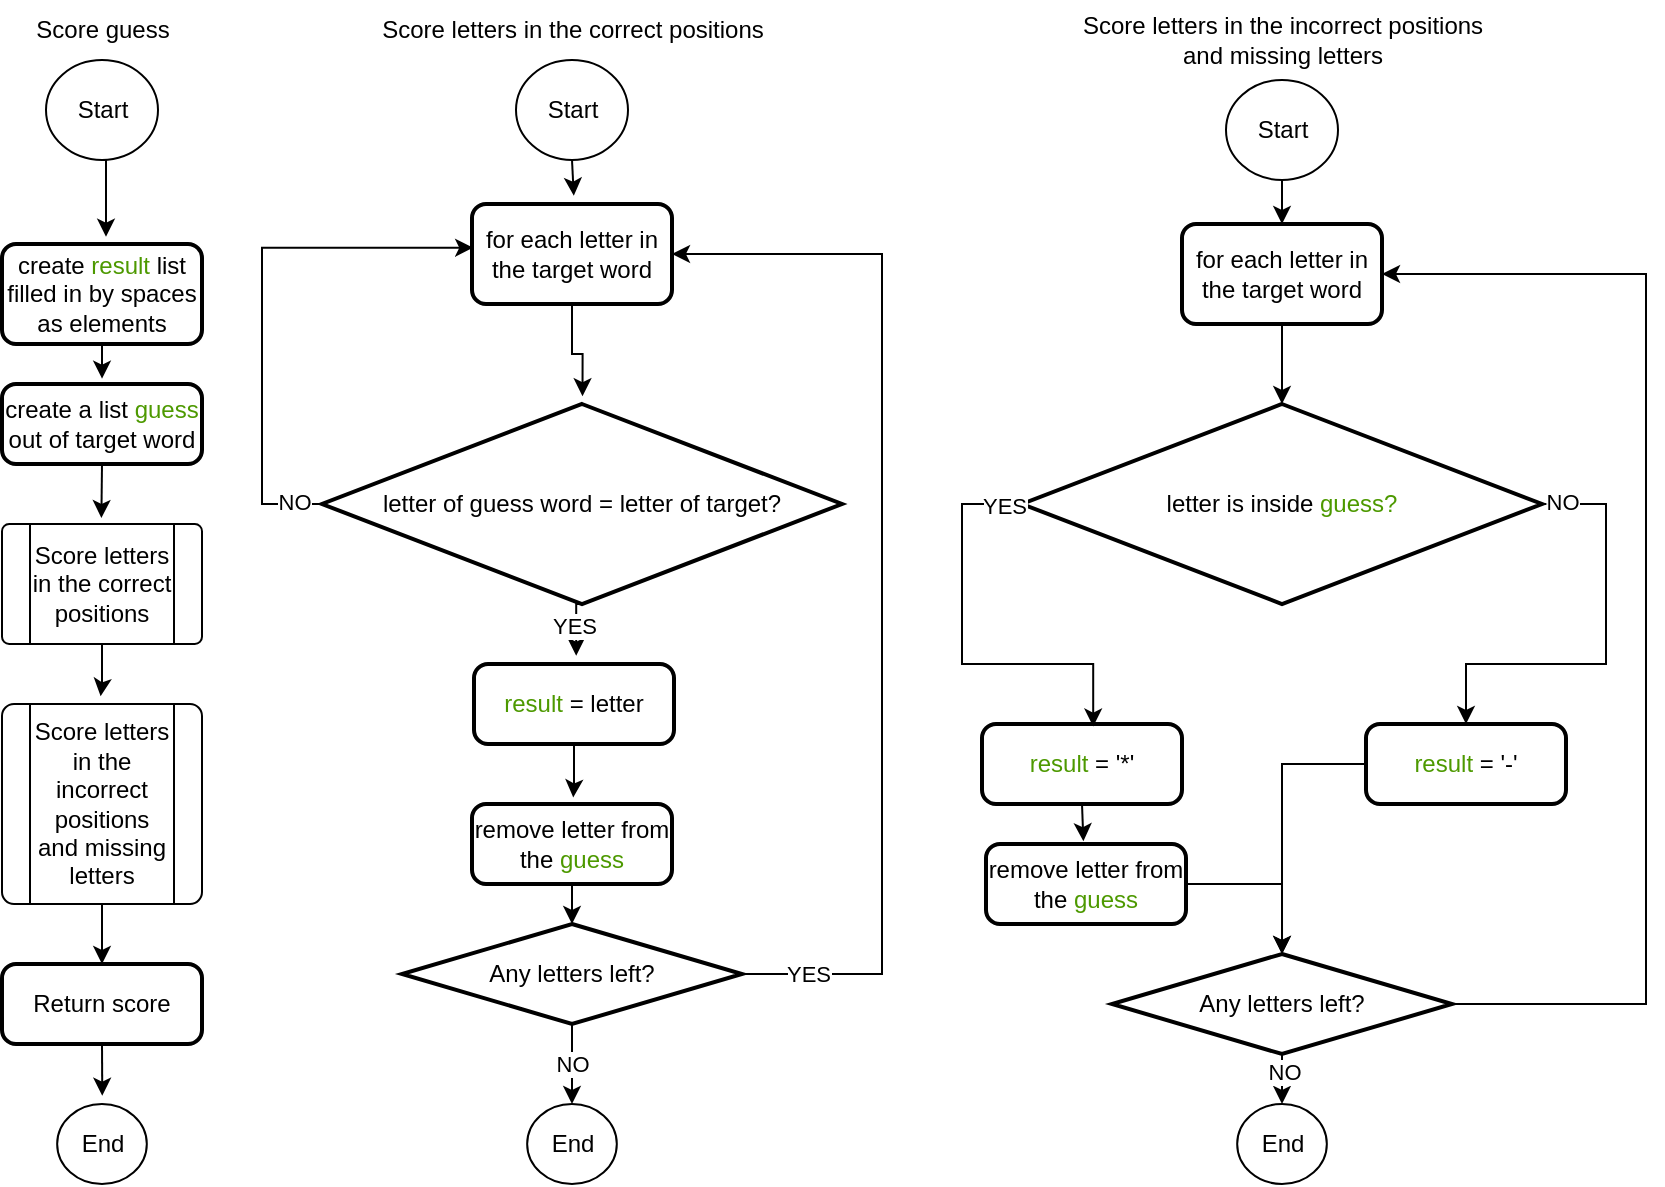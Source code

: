 <mxfile version="22.0.4" type="github">
  <diagram id="C5RBs43oDa-KdzZeNtuy" name="Page-1">
    <mxGraphModel dx="1185" dy="639" grid="1" gridSize="10" guides="1" tooltips="1" connect="1" arrows="1" fold="1" page="1" pageScale="1" pageWidth="827" pageHeight="1169" math="0" shadow="0">
      <root>
        <mxCell id="WIyWlLk6GJQsqaUBKTNV-0" />
        <mxCell id="WIyWlLk6GJQsqaUBKTNV-1" parent="WIyWlLk6GJQsqaUBKTNV-0" />
        <mxCell id="mHFNcIPVEUMlUCmuqHuO-12" style="edgeStyle=orthogonalEdgeStyle;rounded=0;orthogonalLoop=1;jettySize=auto;html=1;exitX=0.5;exitY=1;exitDx=0;exitDy=0;entryX=0.497;entryY=-0.05;entryDx=0;entryDy=0;entryPerimeter=0;" parent="WIyWlLk6GJQsqaUBKTNV-1" source="mHFNcIPVEUMlUCmuqHuO-5" target="mHFNcIPVEUMlUCmuqHuO-14" edge="1">
          <mxGeometry relative="1" as="geometry">
            <mxPoint x="120" y="290" as="targetPoint" />
          </mxGeometry>
        </mxCell>
        <mxCell id="mHFNcIPVEUMlUCmuqHuO-5" value="create a list &lt;font color=&quot;#4d9900&quot;&gt;guess&lt;/font&gt; out of target word" style="rounded=1;whiteSpace=wrap;html=1;absoluteArcSize=1;arcSize=14;strokeWidth=2;" parent="WIyWlLk6GJQsqaUBKTNV-1" vertex="1">
          <mxGeometry x="70" y="220" width="100" height="40" as="geometry" />
        </mxCell>
        <mxCell id="mHFNcIPVEUMlUCmuqHuO-6" value="Start" style="verticalLabelPosition=middle;verticalAlign=middle;html=1;shape=mxgraph.flowchart.on-page_reference;labelPosition=center;align=center;" parent="WIyWlLk6GJQsqaUBKTNV-1" vertex="1">
          <mxGeometry x="92" y="58" width="56" height="50" as="geometry" />
        </mxCell>
        <mxCell id="mHFNcIPVEUMlUCmuqHuO-8" value="create &lt;font color=&quot;#4d9900&quot;&gt;result&lt;/font&gt; list filled in by spaces as elements" style="rounded=1;whiteSpace=wrap;html=1;absoluteArcSize=1;arcSize=14;strokeWidth=2;" parent="WIyWlLk6GJQsqaUBKTNV-1" vertex="1">
          <mxGeometry x="70" y="150" width="100" height="50" as="geometry" />
        </mxCell>
        <mxCell id="mHFNcIPVEUMlUCmuqHuO-10" style="edgeStyle=orthogonalEdgeStyle;rounded=0;orthogonalLoop=1;jettySize=auto;html=1;exitX=0.5;exitY=1;exitDx=0;exitDy=0;exitPerimeter=0;entryX=0.52;entryY=-0.073;entryDx=0;entryDy=0;entryPerimeter=0;" parent="WIyWlLk6GJQsqaUBKTNV-1" source="mHFNcIPVEUMlUCmuqHuO-6" target="mHFNcIPVEUMlUCmuqHuO-8" edge="1">
          <mxGeometry relative="1" as="geometry" />
        </mxCell>
        <mxCell id="mHFNcIPVEUMlUCmuqHuO-11" style="edgeStyle=orthogonalEdgeStyle;rounded=0;orthogonalLoop=1;jettySize=auto;html=1;exitX=0.5;exitY=1;exitDx=0;exitDy=0;entryX=0.5;entryY=-0.067;entryDx=0;entryDy=0;entryPerimeter=0;" parent="WIyWlLk6GJQsqaUBKTNV-1" source="mHFNcIPVEUMlUCmuqHuO-8" target="mHFNcIPVEUMlUCmuqHuO-5" edge="1">
          <mxGeometry relative="1" as="geometry" />
        </mxCell>
        <mxCell id="mHFNcIPVEUMlUCmuqHuO-14" value="Score letters in the correct positions" style="verticalLabelPosition=middle;verticalAlign=middle;html=1;shape=process;whiteSpace=wrap;rounded=1;size=0.14;arcSize=6;labelPosition=center;align=center;" parent="WIyWlLk6GJQsqaUBKTNV-1" vertex="1">
          <mxGeometry x="70" y="290" width="100" height="60" as="geometry" />
        </mxCell>
        <mxCell id="mHFNcIPVEUMlUCmuqHuO-21" style="edgeStyle=orthogonalEdgeStyle;rounded=0;orthogonalLoop=1;jettySize=auto;html=1;entryX=0.5;entryY=0;entryDx=0;entryDy=0;" parent="WIyWlLk6GJQsqaUBKTNV-1" source="mHFNcIPVEUMlUCmuqHuO-15" target="mHFNcIPVEUMlUCmuqHuO-20" edge="1">
          <mxGeometry relative="1" as="geometry" />
        </mxCell>
        <mxCell id="mHFNcIPVEUMlUCmuqHuO-15" value="Score letters in the incorrect positions&lt;br&gt;and missing letters&lt;br&gt;" style="verticalLabelPosition=middle;verticalAlign=middle;html=1;shape=process;whiteSpace=wrap;rounded=1;size=0.14;arcSize=6;labelPosition=center;align=center;" parent="WIyWlLk6GJQsqaUBKTNV-1" vertex="1">
          <mxGeometry x="70" y="380" width="100" height="100" as="geometry" />
        </mxCell>
        <mxCell id="mHFNcIPVEUMlUCmuqHuO-16" style="edgeStyle=orthogonalEdgeStyle;rounded=0;orthogonalLoop=1;jettySize=auto;html=1;entryX=0.493;entryY=-0.039;entryDx=0;entryDy=0;entryPerimeter=0;" parent="WIyWlLk6GJQsqaUBKTNV-1" source="mHFNcIPVEUMlUCmuqHuO-14" target="mHFNcIPVEUMlUCmuqHuO-15" edge="1">
          <mxGeometry relative="1" as="geometry" />
        </mxCell>
        <mxCell id="mHFNcIPVEUMlUCmuqHuO-17" value="Score guess" style="text;html=1;align=center;verticalAlign=middle;resizable=0;points=[];autosize=1;strokeColor=none;fillColor=none;" parent="WIyWlLk6GJQsqaUBKTNV-1" vertex="1">
          <mxGeometry x="75" y="28" width="90" height="30" as="geometry" />
        </mxCell>
        <mxCell id="mHFNcIPVEUMlUCmuqHuO-18" value="End" style="verticalLabelPosition=middle;verticalAlign=middle;html=1;shape=mxgraph.flowchart.on-page_reference;labelPosition=center;align=center;" parent="WIyWlLk6GJQsqaUBKTNV-1" vertex="1">
          <mxGeometry x="97.58" y="580" width="44.83" height="40" as="geometry" />
        </mxCell>
        <mxCell id="mHFNcIPVEUMlUCmuqHuO-20" value="Return score" style="rounded=1;whiteSpace=wrap;html=1;absoluteArcSize=1;arcSize=14;strokeWidth=2;" parent="WIyWlLk6GJQsqaUBKTNV-1" vertex="1">
          <mxGeometry x="70" y="510" width="100" height="40" as="geometry" />
        </mxCell>
        <mxCell id="mHFNcIPVEUMlUCmuqHuO-22" style="edgeStyle=orthogonalEdgeStyle;rounded=0;orthogonalLoop=1;jettySize=auto;html=1;exitX=0.5;exitY=1;exitDx=0;exitDy=0;entryX=0.503;entryY=-0.104;entryDx=0;entryDy=0;entryPerimeter=0;" parent="WIyWlLk6GJQsqaUBKTNV-1" source="mHFNcIPVEUMlUCmuqHuO-20" target="mHFNcIPVEUMlUCmuqHuO-18" edge="1">
          <mxGeometry relative="1" as="geometry" />
        </mxCell>
        <mxCell id="mHFNcIPVEUMlUCmuqHuO-23" value="Score letters in the correct positions" style="text;html=1;align=center;verticalAlign=middle;resizable=0;points=[];autosize=1;strokeColor=none;fillColor=none;" parent="WIyWlLk6GJQsqaUBKTNV-1" vertex="1">
          <mxGeometry x="250" y="28" width="210" height="30" as="geometry" />
        </mxCell>
        <mxCell id="mHFNcIPVEUMlUCmuqHuO-24" value="Score letters in the incorrect positions &lt;br&gt;and missing letters" style="text;html=1;align=center;verticalAlign=middle;resizable=0;points=[];autosize=1;strokeColor=none;fillColor=none;" parent="WIyWlLk6GJQsqaUBKTNV-1" vertex="1">
          <mxGeometry x="600" y="28" width="220" height="40" as="geometry" />
        </mxCell>
        <mxCell id="mHFNcIPVEUMlUCmuqHuO-25" value="Start" style="verticalLabelPosition=middle;verticalAlign=middle;html=1;shape=mxgraph.flowchart.on-page_reference;labelPosition=center;align=center;" parent="WIyWlLk6GJQsqaUBKTNV-1" vertex="1">
          <mxGeometry x="327" y="58" width="56" height="50" as="geometry" />
        </mxCell>
        <mxCell id="mHFNcIPVEUMlUCmuqHuO-26" value="for each letter in the target word" style="rounded=1;whiteSpace=wrap;html=1;absoluteArcSize=1;arcSize=14;strokeWidth=2;" parent="WIyWlLk6GJQsqaUBKTNV-1" vertex="1">
          <mxGeometry x="305" y="130" width="100" height="50" as="geometry" />
        </mxCell>
        <mxCell id="mHFNcIPVEUMlUCmuqHuO-27" style="edgeStyle=orthogonalEdgeStyle;rounded=0;orthogonalLoop=1;jettySize=auto;html=1;exitX=0.5;exitY=1;exitDx=0;exitDy=0;exitPerimeter=0;entryX=0.509;entryY=-0.083;entryDx=0;entryDy=0;entryPerimeter=0;" parent="WIyWlLk6GJQsqaUBKTNV-1" source="mHFNcIPVEUMlUCmuqHuO-25" target="mHFNcIPVEUMlUCmuqHuO-26" edge="1">
          <mxGeometry relative="1" as="geometry" />
        </mxCell>
        <mxCell id="mHFNcIPVEUMlUCmuqHuO-28" value="letter of guess word = letter of target?" style="strokeWidth=2;html=1;shape=mxgraph.flowchart.decision;whiteSpace=wrap;" parent="WIyWlLk6GJQsqaUBKTNV-1" vertex="1">
          <mxGeometry x="230" y="230" width="260" height="100" as="geometry" />
        </mxCell>
        <mxCell id="mHFNcIPVEUMlUCmuqHuO-30" value="&lt;font color=&quot;#4d9900&quot;&gt;result&lt;/font&gt; = letter" style="rounded=1;whiteSpace=wrap;html=1;absoluteArcSize=1;arcSize=14;strokeWidth=2;" parent="WIyWlLk6GJQsqaUBKTNV-1" vertex="1">
          <mxGeometry x="306" y="360" width="100" height="40" as="geometry" />
        </mxCell>
        <mxCell id="mHFNcIPVEUMlUCmuqHuO-34" style="edgeStyle=orthogonalEdgeStyle;rounded=0;orthogonalLoop=1;jettySize=auto;html=1;exitX=1;exitY=0.5;exitDx=0;exitDy=0;entryX=1;entryY=0.5;entryDx=0;entryDy=0;exitPerimeter=0;" parent="WIyWlLk6GJQsqaUBKTNV-1" source="mHFNcIPVEUMlUCmuqHuO-40" target="mHFNcIPVEUMlUCmuqHuO-26" edge="1">
          <mxGeometry relative="1" as="geometry">
            <Array as="points">
              <mxPoint x="510" y="515" />
              <mxPoint x="510" y="155" />
            </Array>
          </mxGeometry>
        </mxCell>
        <mxCell id="ojgkdANbiECWCrYhJT3p-2" value="YES" style="edgeLabel;html=1;align=center;verticalAlign=middle;resizable=0;points=[];" vertex="1" connectable="0" parent="mHFNcIPVEUMlUCmuqHuO-34">
          <mxGeometry x="-0.878" relative="1" as="geometry">
            <mxPoint as="offset" />
          </mxGeometry>
        </mxCell>
        <mxCell id="mHFNcIPVEUMlUCmuqHuO-31" value="remove letter from the &lt;font color=&quot;#4d9900&quot;&gt;guess&lt;/font&gt;" style="rounded=1;whiteSpace=wrap;html=1;absoluteArcSize=1;arcSize=14;strokeWidth=2;" parent="WIyWlLk6GJQsqaUBKTNV-1" vertex="1">
          <mxGeometry x="305" y="430" width="100" height="40" as="geometry" />
        </mxCell>
        <mxCell id="mHFNcIPVEUMlUCmuqHuO-32" style="edgeStyle=orthogonalEdgeStyle;rounded=0;orthogonalLoop=1;jettySize=auto;html=1;exitX=0.5;exitY=1;exitDx=0;exitDy=0;exitPerimeter=0;entryX=0.511;entryY=-0.104;entryDx=0;entryDy=0;entryPerimeter=0;" parent="WIyWlLk6GJQsqaUBKTNV-1" source="mHFNcIPVEUMlUCmuqHuO-28" target="mHFNcIPVEUMlUCmuqHuO-30" edge="1">
          <mxGeometry relative="1" as="geometry" />
        </mxCell>
        <mxCell id="mHFNcIPVEUMlUCmuqHuO-35" value="YES" style="edgeLabel;html=1;align=center;verticalAlign=middle;resizable=0;points=[];" parent="mHFNcIPVEUMlUCmuqHuO-32" vertex="1" connectable="0">
          <mxGeometry x="-0.061" y="-1" relative="1" as="geometry">
            <mxPoint as="offset" />
          </mxGeometry>
        </mxCell>
        <mxCell id="mHFNcIPVEUMlUCmuqHuO-33" style="edgeStyle=orthogonalEdgeStyle;rounded=0;orthogonalLoop=1;jettySize=auto;html=1;entryX=0.506;entryY=-0.082;entryDx=0;entryDy=0;entryPerimeter=0;" parent="WIyWlLk6GJQsqaUBKTNV-1" source="mHFNcIPVEUMlUCmuqHuO-30" target="mHFNcIPVEUMlUCmuqHuO-31" edge="1">
          <mxGeometry relative="1" as="geometry" />
        </mxCell>
        <mxCell id="mHFNcIPVEUMlUCmuqHuO-36" style="edgeStyle=orthogonalEdgeStyle;rounded=0;orthogonalLoop=1;jettySize=auto;html=1;exitX=0;exitY=0.5;exitDx=0;exitDy=0;exitPerimeter=0;entryX=0.006;entryY=0.437;entryDx=0;entryDy=0;entryPerimeter=0;" parent="WIyWlLk6GJQsqaUBKTNV-1" source="mHFNcIPVEUMlUCmuqHuO-28" target="mHFNcIPVEUMlUCmuqHuO-26" edge="1">
          <mxGeometry relative="1" as="geometry">
            <Array as="points">
              <mxPoint x="200" y="280" />
              <mxPoint x="200" y="152" />
            </Array>
          </mxGeometry>
        </mxCell>
        <mxCell id="mHFNcIPVEUMlUCmuqHuO-37" value="NO" style="edgeLabel;html=1;align=center;verticalAlign=middle;resizable=0;points=[];" parent="mHFNcIPVEUMlUCmuqHuO-36" vertex="1" connectable="0">
          <mxGeometry x="-0.889" y="-1" relative="1" as="geometry">
            <mxPoint as="offset" />
          </mxGeometry>
        </mxCell>
        <mxCell id="mHFNcIPVEUMlUCmuqHuO-38" style="edgeStyle=orthogonalEdgeStyle;rounded=0;orthogonalLoop=1;jettySize=auto;html=1;exitX=0.5;exitY=1;exitDx=0;exitDy=0;entryX=0.501;entryY=-0.039;entryDx=0;entryDy=0;entryPerimeter=0;" parent="WIyWlLk6GJQsqaUBKTNV-1" source="mHFNcIPVEUMlUCmuqHuO-26" target="mHFNcIPVEUMlUCmuqHuO-28" edge="1">
          <mxGeometry relative="1" as="geometry" />
        </mxCell>
        <mxCell id="mHFNcIPVEUMlUCmuqHuO-39" value="End" style="verticalLabelPosition=middle;verticalAlign=middle;html=1;shape=mxgraph.flowchart.on-page_reference;labelPosition=center;align=center;" parent="WIyWlLk6GJQsqaUBKTNV-1" vertex="1">
          <mxGeometry x="332.58" y="580" width="44.83" height="40" as="geometry" />
        </mxCell>
        <mxCell id="mHFNcIPVEUMlUCmuqHuO-40" value="Any letters left?" style="strokeWidth=2;html=1;shape=mxgraph.flowchart.decision;whiteSpace=wrap;" parent="WIyWlLk6GJQsqaUBKTNV-1" vertex="1">
          <mxGeometry x="270" y="490" width="170" height="50" as="geometry" />
        </mxCell>
        <mxCell id="mHFNcIPVEUMlUCmuqHuO-41" style="edgeStyle=orthogonalEdgeStyle;rounded=0;orthogonalLoop=1;jettySize=auto;html=1;exitX=0.5;exitY=1;exitDx=0;exitDy=0;entryX=0.5;entryY=0;entryDx=0;entryDy=0;entryPerimeter=0;" parent="WIyWlLk6GJQsqaUBKTNV-1" source="mHFNcIPVEUMlUCmuqHuO-31" target="mHFNcIPVEUMlUCmuqHuO-40" edge="1">
          <mxGeometry relative="1" as="geometry" />
        </mxCell>
        <mxCell id="mHFNcIPVEUMlUCmuqHuO-42" style="edgeStyle=orthogonalEdgeStyle;rounded=0;orthogonalLoop=1;jettySize=auto;html=1;entryX=0.5;entryY=0;entryDx=0;entryDy=0;entryPerimeter=0;" parent="WIyWlLk6GJQsqaUBKTNV-1" source="mHFNcIPVEUMlUCmuqHuO-40" target="mHFNcIPVEUMlUCmuqHuO-39" edge="1">
          <mxGeometry relative="1" as="geometry" />
        </mxCell>
        <mxCell id="mHFNcIPVEUMlUCmuqHuO-44" value="NO" style="edgeLabel;html=1;align=center;verticalAlign=middle;resizable=0;points=[];" parent="mHFNcIPVEUMlUCmuqHuO-42" vertex="1" connectable="0">
          <mxGeometry x="-0.036" relative="1" as="geometry">
            <mxPoint as="offset" />
          </mxGeometry>
        </mxCell>
        <mxCell id="ojgkdANbiECWCrYhJT3p-25" style="edgeStyle=orthogonalEdgeStyle;rounded=0;orthogonalLoop=1;jettySize=auto;html=1;exitX=0.5;exitY=1;exitDx=0;exitDy=0;exitPerimeter=0;entryX=0.5;entryY=0;entryDx=0;entryDy=0;" edge="1" parent="WIyWlLk6GJQsqaUBKTNV-1" source="ojgkdANbiECWCrYhJT3p-5" target="ojgkdANbiECWCrYhJT3p-7">
          <mxGeometry relative="1" as="geometry" />
        </mxCell>
        <mxCell id="ojgkdANbiECWCrYhJT3p-5" value="Start" style="verticalLabelPosition=middle;verticalAlign=middle;html=1;shape=mxgraph.flowchart.on-page_reference;labelPosition=center;align=center;" vertex="1" parent="WIyWlLk6GJQsqaUBKTNV-1">
          <mxGeometry x="682" y="68" width="56" height="50" as="geometry" />
        </mxCell>
        <mxCell id="ojgkdANbiECWCrYhJT3p-6" value="End" style="verticalLabelPosition=middle;verticalAlign=middle;html=1;shape=mxgraph.flowchart.on-page_reference;labelPosition=center;align=center;" vertex="1" parent="WIyWlLk6GJQsqaUBKTNV-1">
          <mxGeometry x="687.59" y="580" width="44.83" height="40" as="geometry" />
        </mxCell>
        <mxCell id="ojgkdANbiECWCrYhJT3p-7" value="for each letter in the target word" style="rounded=1;whiteSpace=wrap;html=1;absoluteArcSize=1;arcSize=14;strokeWidth=2;" vertex="1" parent="WIyWlLk6GJQsqaUBKTNV-1">
          <mxGeometry x="660" y="140" width="100" height="50" as="geometry" />
        </mxCell>
        <mxCell id="ojgkdANbiECWCrYhJT3p-23" style="edgeStyle=orthogonalEdgeStyle;rounded=0;orthogonalLoop=1;jettySize=auto;html=1;exitX=1;exitY=0.5;exitDx=0;exitDy=0;exitPerimeter=0;entryX=0.5;entryY=0;entryDx=0;entryDy=0;" edge="1" parent="WIyWlLk6GJQsqaUBKTNV-1" source="ojgkdANbiECWCrYhJT3p-8" target="ojgkdANbiECWCrYhJT3p-14">
          <mxGeometry relative="1" as="geometry">
            <Array as="points">
              <mxPoint x="872" y="280" />
              <mxPoint x="872" y="360" />
              <mxPoint x="802" y="360" />
            </Array>
          </mxGeometry>
        </mxCell>
        <mxCell id="ojgkdANbiECWCrYhJT3p-24" value="NO" style="edgeLabel;html=1;align=center;verticalAlign=middle;resizable=0;points=[];" vertex="1" connectable="0" parent="ojgkdANbiECWCrYhJT3p-23">
          <mxGeometry x="-0.904" y="1" relative="1" as="geometry">
            <mxPoint as="offset" />
          </mxGeometry>
        </mxCell>
        <mxCell id="ojgkdANbiECWCrYhJT3p-8" value="letter is inside &lt;font color=&quot;#4d9900&quot;&gt;guess?&lt;/font&gt;" style="strokeWidth=2;html=1;shape=mxgraph.flowchart.decision;whiteSpace=wrap;" vertex="1" parent="WIyWlLk6GJQsqaUBKTNV-1">
          <mxGeometry x="580" y="230" width="260" height="100" as="geometry" />
        </mxCell>
        <mxCell id="ojgkdANbiECWCrYhJT3p-9" value="&lt;font color=&quot;#4d9900&quot;&gt;result&lt;/font&gt; = &#39;*&#39;" style="rounded=1;whiteSpace=wrap;html=1;absoluteArcSize=1;arcSize=14;strokeWidth=2;" vertex="1" parent="WIyWlLk6GJQsqaUBKTNV-1">
          <mxGeometry x="560" y="390" width="100" height="40" as="geometry" />
        </mxCell>
        <mxCell id="ojgkdANbiECWCrYhJT3p-10" value="remove letter from the &lt;font color=&quot;#4d9900&quot;&gt;guess&lt;/font&gt;" style="rounded=1;whiteSpace=wrap;html=1;absoluteArcSize=1;arcSize=14;strokeWidth=2;" vertex="1" parent="WIyWlLk6GJQsqaUBKTNV-1">
          <mxGeometry x="562" y="450" width="100" height="40" as="geometry" />
        </mxCell>
        <mxCell id="ojgkdANbiECWCrYhJT3p-11" style="edgeStyle=orthogonalEdgeStyle;rounded=0;orthogonalLoop=1;jettySize=auto;html=1;exitX=0;exitY=0.5;exitDx=0;exitDy=0;exitPerimeter=0;entryX=0.556;entryY=0.032;entryDx=0;entryDy=0;entryPerimeter=0;" edge="1" parent="WIyWlLk6GJQsqaUBKTNV-1" source="ojgkdANbiECWCrYhJT3p-8" target="ojgkdANbiECWCrYhJT3p-9">
          <mxGeometry relative="1" as="geometry">
            <Array as="points">
              <mxPoint x="550" y="280" />
              <mxPoint x="550" y="360" />
              <mxPoint x="616" y="360" />
            </Array>
          </mxGeometry>
        </mxCell>
        <mxCell id="ojgkdANbiECWCrYhJT3p-13" value="YES" style="edgeLabel;html=1;align=center;verticalAlign=middle;resizable=0;points=[];" vertex="1" connectable="0" parent="ojgkdANbiECWCrYhJT3p-11">
          <mxGeometry x="-0.913" y="1" relative="1" as="geometry">
            <mxPoint as="offset" />
          </mxGeometry>
        </mxCell>
        <mxCell id="ojgkdANbiECWCrYhJT3p-12" style="edgeStyle=orthogonalEdgeStyle;rounded=0;orthogonalLoop=1;jettySize=auto;html=1;exitX=0.5;exitY=1;exitDx=0;exitDy=0;entryX=0.487;entryY=-0.035;entryDx=0;entryDy=0;entryPerimeter=0;" edge="1" parent="WIyWlLk6GJQsqaUBKTNV-1" source="ojgkdANbiECWCrYhJT3p-9" target="ojgkdANbiECWCrYhJT3p-10">
          <mxGeometry relative="1" as="geometry" />
        </mxCell>
        <mxCell id="ojgkdANbiECWCrYhJT3p-14" value="&lt;font color=&quot;#4d9900&quot;&gt;result&lt;/font&gt; = &#39;-&#39;" style="rounded=1;whiteSpace=wrap;html=1;absoluteArcSize=1;arcSize=14;strokeWidth=2;" vertex="1" parent="WIyWlLk6GJQsqaUBKTNV-1">
          <mxGeometry x="752" y="390" width="100" height="40" as="geometry" />
        </mxCell>
        <mxCell id="ojgkdANbiECWCrYhJT3p-21" style="edgeStyle=orthogonalEdgeStyle;rounded=0;orthogonalLoop=1;jettySize=auto;html=1;exitX=1;exitY=0.5;exitDx=0;exitDy=0;exitPerimeter=0;entryX=1;entryY=0.5;entryDx=0;entryDy=0;" edge="1" parent="WIyWlLk6GJQsqaUBKTNV-1" source="ojgkdANbiECWCrYhJT3p-15" target="ojgkdANbiECWCrYhJT3p-7">
          <mxGeometry relative="1" as="geometry">
            <Array as="points">
              <mxPoint x="892" y="530" />
              <mxPoint x="892" y="165" />
            </Array>
          </mxGeometry>
        </mxCell>
        <mxCell id="ojgkdANbiECWCrYhJT3p-15" value="Any letters left?" style="strokeWidth=2;html=1;shape=mxgraph.flowchart.decision;whiteSpace=wrap;" vertex="1" parent="WIyWlLk6GJQsqaUBKTNV-1">
          <mxGeometry x="625.01" y="505" width="170" height="50" as="geometry" />
        </mxCell>
        <mxCell id="ojgkdANbiECWCrYhJT3p-16" style="edgeStyle=orthogonalEdgeStyle;rounded=0;orthogonalLoop=1;jettySize=auto;html=1;exitX=0;exitY=0.5;exitDx=0;exitDy=0;entryX=0.5;entryY=0;entryDx=0;entryDy=0;entryPerimeter=0;" edge="1" parent="WIyWlLk6GJQsqaUBKTNV-1" source="ojgkdANbiECWCrYhJT3p-14" target="ojgkdANbiECWCrYhJT3p-15">
          <mxGeometry relative="1" as="geometry" />
        </mxCell>
        <mxCell id="ojgkdANbiECWCrYhJT3p-17" style="edgeStyle=orthogonalEdgeStyle;rounded=0;orthogonalLoop=1;jettySize=auto;html=1;exitX=1;exitY=0.5;exitDx=0;exitDy=0;entryX=0.5;entryY=0;entryDx=0;entryDy=0;entryPerimeter=0;" edge="1" parent="WIyWlLk6GJQsqaUBKTNV-1" source="ojgkdANbiECWCrYhJT3p-10" target="ojgkdANbiECWCrYhJT3p-15">
          <mxGeometry relative="1" as="geometry" />
        </mxCell>
        <mxCell id="ojgkdANbiECWCrYhJT3p-19" style="edgeStyle=orthogonalEdgeStyle;rounded=0;orthogonalLoop=1;jettySize=auto;html=1;exitX=0.5;exitY=1;exitDx=0;exitDy=0;exitPerimeter=0;entryX=0.5;entryY=0;entryDx=0;entryDy=0;entryPerimeter=0;" edge="1" parent="WIyWlLk6GJQsqaUBKTNV-1" source="ojgkdANbiECWCrYhJT3p-15" target="ojgkdANbiECWCrYhJT3p-6">
          <mxGeometry relative="1" as="geometry" />
        </mxCell>
        <mxCell id="ojgkdANbiECWCrYhJT3p-20" value="NO" style="edgeLabel;html=1;align=center;verticalAlign=middle;resizable=0;points=[];" vertex="1" connectable="0" parent="ojgkdANbiECWCrYhJT3p-19">
          <mxGeometry x="-0.337" y="1" relative="1" as="geometry">
            <mxPoint as="offset" />
          </mxGeometry>
        </mxCell>
        <mxCell id="ojgkdANbiECWCrYhJT3p-22" style="edgeStyle=orthogonalEdgeStyle;rounded=0;orthogonalLoop=1;jettySize=auto;html=1;exitX=0.5;exitY=1;exitDx=0;exitDy=0;entryX=0.5;entryY=0;entryDx=0;entryDy=0;entryPerimeter=0;" edge="1" parent="WIyWlLk6GJQsqaUBKTNV-1" source="ojgkdANbiECWCrYhJT3p-7" target="ojgkdANbiECWCrYhJT3p-8">
          <mxGeometry relative="1" as="geometry" />
        </mxCell>
      </root>
    </mxGraphModel>
  </diagram>
</mxfile>
